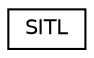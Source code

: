 digraph "Graphical Class Hierarchy"
{
 // INTERACTIVE_SVG=YES
  edge [fontname="Helvetica",fontsize="10",labelfontname="Helvetica",labelfontsize="10"];
  node [fontname="Helvetica",fontsize="10",shape=record];
  rankdir="LR";
  Node1 [label="SITL",height=0.2,width=0.4,color="black", fillcolor="white", style="filled",URL="$classSITL.html"];
}
